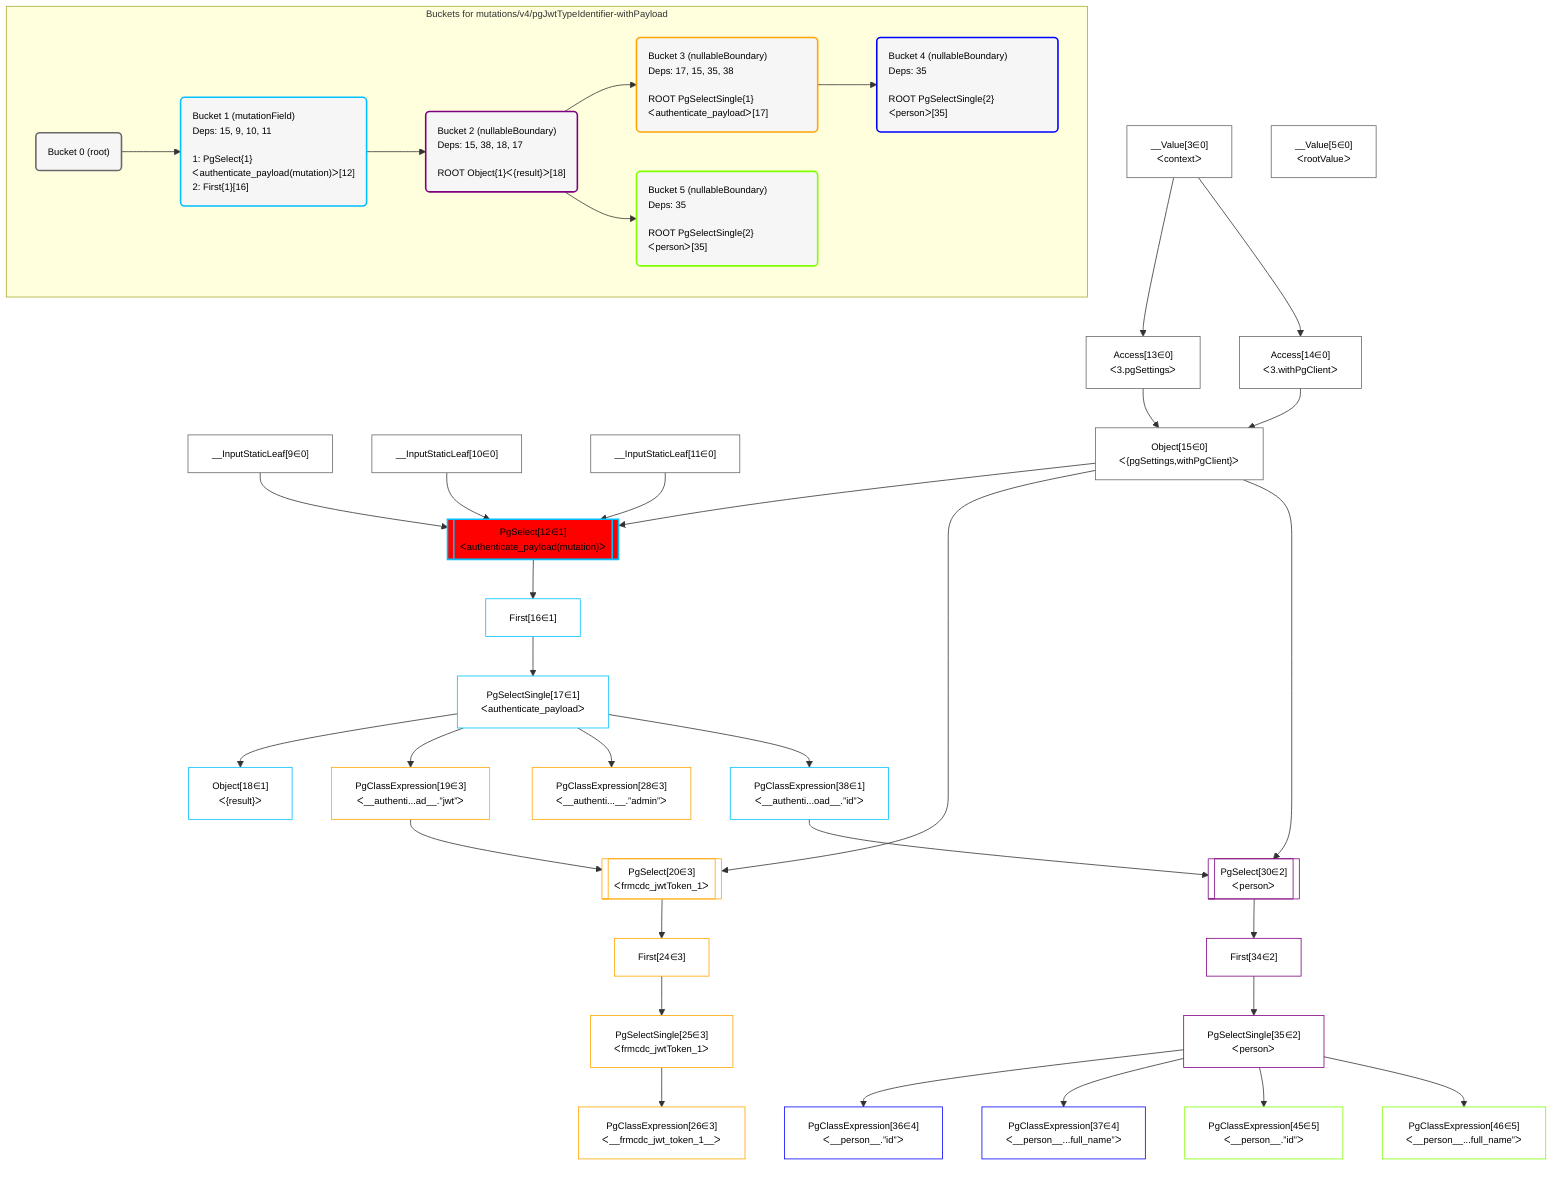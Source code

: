 %%{init: {'themeVariables': { 'fontSize': '12px'}}}%%
graph TD
    classDef path fill:#eee,stroke:#000,color:#000
    classDef plan fill:#fff,stroke-width:1px,color:#000
    classDef itemplan fill:#fff,stroke-width:2px,color:#000
    classDef sideeffectplan fill:#f00,stroke-width:2px,color:#000
    classDef bucket fill:#f6f6f6,color:#000,stroke-width:2px,text-align:left


    %% define steps
    __Value3["__Value[3∈0]<br />ᐸcontextᐳ"]:::plan
    __Value5["__Value[5∈0]<br />ᐸrootValueᐳ"]:::plan
    __InputStaticLeaf9["__InputStaticLeaf[9∈0]"]:::plan
    __InputStaticLeaf10["__InputStaticLeaf[10∈0]"]:::plan
    __InputStaticLeaf11["__InputStaticLeaf[11∈0]"]:::plan
    Access13["Access[13∈0]<br />ᐸ3.pgSettingsᐳ"]:::plan
    Access14["Access[14∈0]<br />ᐸ3.withPgClientᐳ"]:::plan
    Object15["Object[15∈0]<br />ᐸ{pgSettings,withPgClient}ᐳ"]:::plan
    PgSelect12[["PgSelect[12∈1]<br />ᐸauthenticate_payload(mutation)ᐳ"]]:::sideeffectplan
    First16["First[16∈1]"]:::plan
    PgSelectSingle17["PgSelectSingle[17∈1]<br />ᐸauthenticate_payloadᐳ"]:::plan
    Object18["Object[18∈1]<br />ᐸ{result}ᐳ"]:::plan
    PgClassExpression19["PgClassExpression[19∈3]<br />ᐸ__authenti...ad__.”jwt”ᐳ"]:::plan
    PgSelect20[["PgSelect[20∈3]<br />ᐸfrmcdc_jwtToken_1ᐳ"]]:::plan
    First24["First[24∈3]"]:::plan
    PgSelectSingle25["PgSelectSingle[25∈3]<br />ᐸfrmcdc_jwtToken_1ᐳ"]:::plan
    PgClassExpression26["PgClassExpression[26∈3]<br />ᐸ__frmcdc_jwt_token_1__ᐳ"]:::plan
    PgClassExpression28["PgClassExpression[28∈3]<br />ᐸ__authenti...__.”admin”ᐳ"]:::plan
    PgClassExpression38["PgClassExpression[38∈1]<br />ᐸ__authenti...oad__.”id”ᐳ"]:::plan
    PgSelect30[["PgSelect[30∈2]<br />ᐸpersonᐳ"]]:::plan
    First34["First[34∈2]"]:::plan
    PgSelectSingle35["PgSelectSingle[35∈2]<br />ᐸpersonᐳ"]:::plan
    PgClassExpression36["PgClassExpression[36∈4]<br />ᐸ__person__.”id”ᐳ"]:::plan
    PgClassExpression37["PgClassExpression[37∈4]<br />ᐸ__person__...full_name”ᐳ"]:::plan
    PgClassExpression45["PgClassExpression[45∈5]<br />ᐸ__person__.”id”ᐳ"]:::plan
    PgClassExpression46["PgClassExpression[46∈5]<br />ᐸ__person__...full_name”ᐳ"]:::plan

    %% plan dependencies
    __Value3 --> Access13
    __Value3 --> Access14
    Access13 & Access14 --> Object15
    Object15 & __InputStaticLeaf9 & __InputStaticLeaf10 & __InputStaticLeaf11 --> PgSelect12
    PgSelect12 --> First16
    First16 --> PgSelectSingle17
    PgSelectSingle17 --> Object18
    PgSelectSingle17 --> PgClassExpression19
    Object15 & PgClassExpression19 --> PgSelect20
    PgSelect20 --> First24
    First24 --> PgSelectSingle25
    PgSelectSingle25 --> PgClassExpression26
    PgSelectSingle17 --> PgClassExpression28
    PgSelectSingle17 --> PgClassExpression38
    Object15 & PgClassExpression38 --> PgSelect30
    PgSelect30 --> First34
    First34 --> PgSelectSingle35
    PgSelectSingle35 --> PgClassExpression36
    PgSelectSingle35 --> PgClassExpression37
    PgSelectSingle35 --> PgClassExpression45
    PgSelectSingle35 --> PgClassExpression46

    subgraph "Buckets for mutations/v4/pgJwtTypeIdentifier-withPayload"
    Bucket0("Bucket 0 (root)"):::bucket
    classDef bucket0 stroke:#696969
    class Bucket0,__Value3,__Value5,__InputStaticLeaf9,__InputStaticLeaf10,__InputStaticLeaf11,Access13,Access14,Object15 bucket0
    Bucket1("Bucket 1 (mutationField)<br />Deps: 15, 9, 10, 11<br /><br />1: PgSelect{1}ᐸauthenticate_payload(mutation)ᐳ[12]<br />2: First{1}[16]"):::bucket
    classDef bucket1 stroke:#00bfff
    class Bucket1,PgSelect12,First16,PgSelectSingle17,Object18,PgClassExpression38 bucket1
    Bucket2("Bucket 2 (nullableBoundary)<br />Deps: 15, 38, 18, 17<br /><br />ROOT Object{1}ᐸ{result}ᐳ[18]"):::bucket
    classDef bucket2 stroke:#7f007f
    class Bucket2,PgSelect30,First34,PgSelectSingle35 bucket2
    Bucket3("Bucket 3 (nullableBoundary)<br />Deps: 17, 15, 35, 38<br /><br />ROOT PgSelectSingle{1}ᐸauthenticate_payloadᐳ[17]"):::bucket
    classDef bucket3 stroke:#ffa500
    class Bucket3,PgClassExpression19,PgSelect20,First24,PgSelectSingle25,PgClassExpression26,PgClassExpression28 bucket3
    Bucket4("Bucket 4 (nullableBoundary)<br />Deps: 35<br /><br />ROOT PgSelectSingle{2}ᐸpersonᐳ[35]"):::bucket
    classDef bucket4 stroke:#0000ff
    class Bucket4,PgClassExpression36,PgClassExpression37 bucket4
    Bucket5("Bucket 5 (nullableBoundary)<br />Deps: 35<br /><br />ROOT PgSelectSingle{2}ᐸpersonᐳ[35]"):::bucket
    classDef bucket5 stroke:#7fff00
    class Bucket5,PgClassExpression45,PgClassExpression46 bucket5
    Bucket0 --> Bucket1
    Bucket1 --> Bucket2
    Bucket2 --> Bucket3 & Bucket5
    Bucket3 --> Bucket4
    end